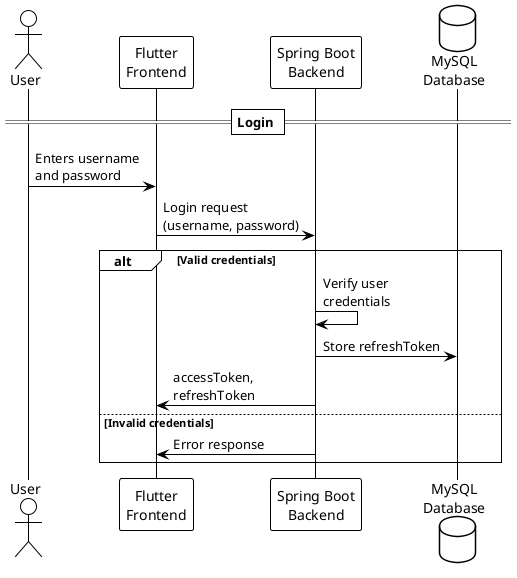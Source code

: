 @startuml
!theme plain

actor User as user
participant "Flutter\nFrontend" as frontend
participant "Spring Boot\nBackend" as backend
database "MySQL\nDatabase" as database

== Login ==
user -> frontend : Enters username\nand password
frontend -> backend : Login request\n(username, password)
alt Valid credentials
    backend -> backend : Verify user\ncredentials
    backend -> database : Store refreshToken
    backend -> frontend : accessToken,\nrefreshToken
else Invalid credentials
    backend -> frontend : Error response
end

@enduml
